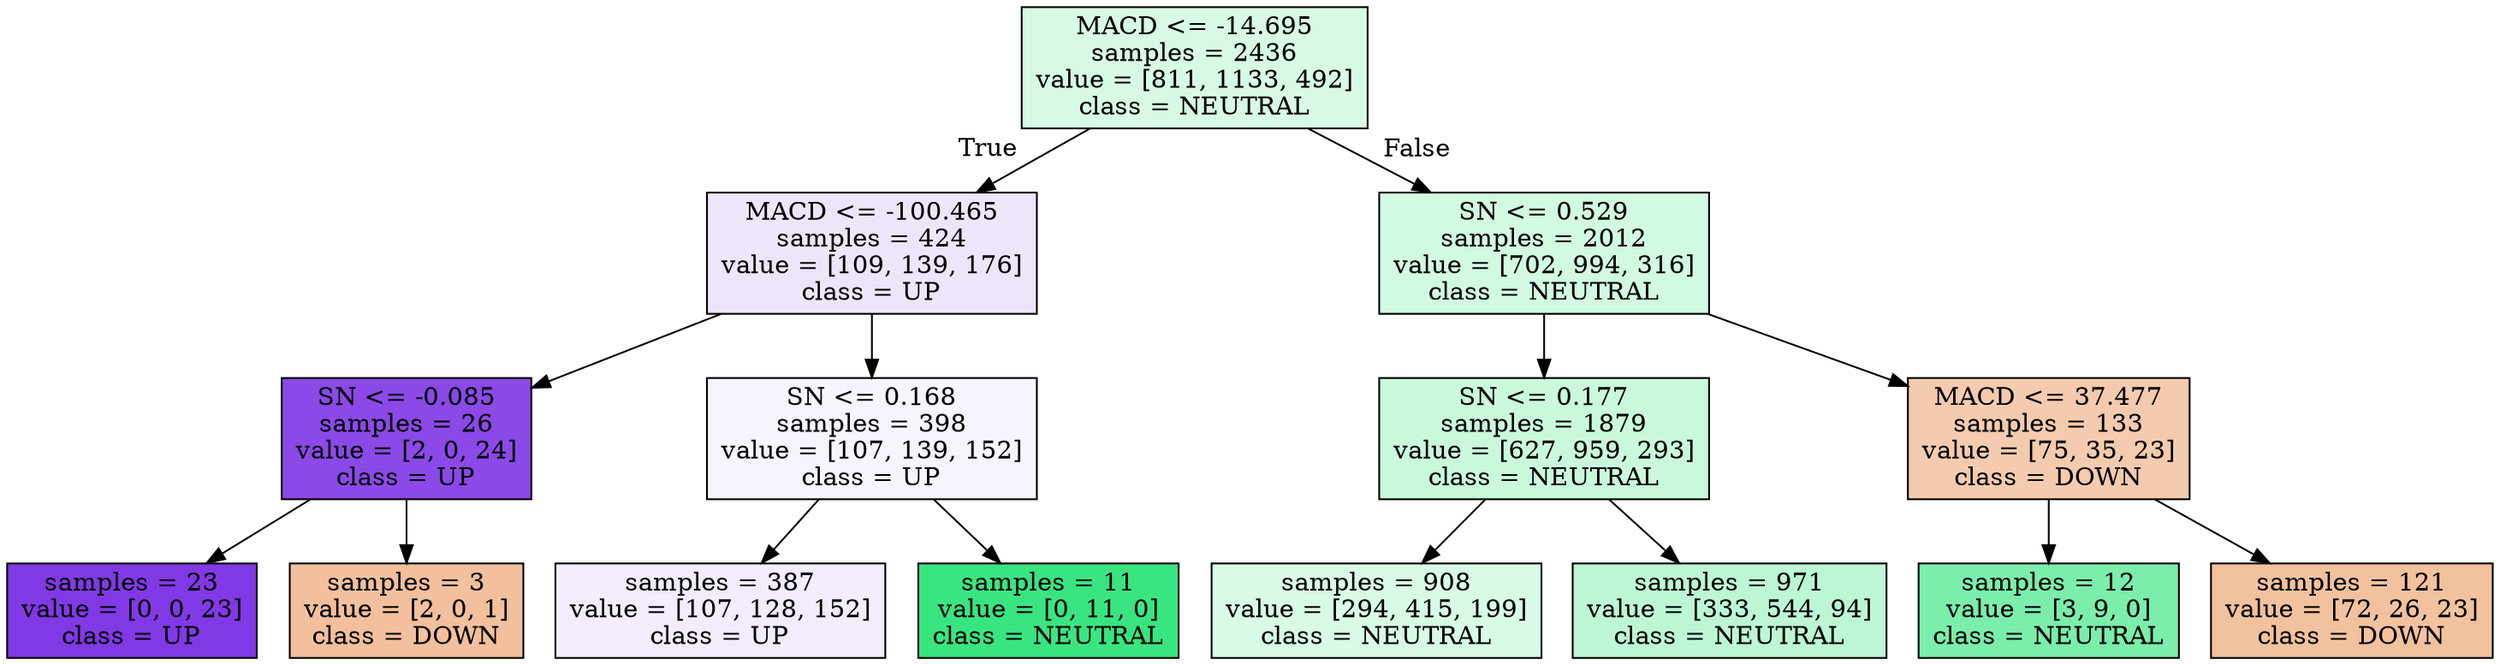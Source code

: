 digraph Tree {
node [shape=box, style="filled", color="black"] ;
0 [label="MACD <= -14.695\nsamples = 2436\nvalue = [811, 1133, 492]\nclass = NEUTRAL", fillcolor="#39e58133"] ;
1 [label="MACD <= -100.465\nsamples = 424\nvalue = [109, 139, 176]\nclass = UP", fillcolor="#8139e521"] ;
0 -> 1 [labeldistance=2.5, labelangle=45, headlabel="True"] ;
2 [label="SN <= -0.085\nsamples = 26\nvalue = [2, 0, 24]\nclass = UP", fillcolor="#8139e5ea"] ;
1 -> 2 ;
3 [label="samples = 23\nvalue = [0, 0, 23]\nclass = UP", fillcolor="#8139e5ff"] ;
2 -> 3 ;
4 [label="samples = 3\nvalue = [2, 0, 1]\nclass = DOWN", fillcolor="#e581397f"] ;
2 -> 4 ;
5 [label="SN <= 0.168\nsamples = 398\nvalue = [107, 139, 152]\nclass = UP", fillcolor="#8139e50d"] ;
1 -> 5 ;
6 [label="samples = 387\nvalue = [107, 128, 152]\nclass = UP", fillcolor="#8139e518"] ;
5 -> 6 ;
7 [label="samples = 11\nvalue = [0, 11, 0]\nclass = NEUTRAL", fillcolor="#39e581ff"] ;
5 -> 7 ;
8 [label="SN <= 0.529\nsamples = 2012\nvalue = [702, 994, 316]\nclass = NEUTRAL", fillcolor="#39e58139"] ;
0 -> 8 [labeldistance=2.5, labelangle=-45, headlabel="False"] ;
9 [label="SN <= 0.177\nsamples = 1879\nvalue = [627, 959, 293]\nclass = NEUTRAL", fillcolor="#39e58144"] ;
8 -> 9 ;
10 [label="samples = 908\nvalue = [294, 415, 199]\nclass = NEUTRAL", fillcolor="#39e58132"] ;
9 -> 10 ;
11 [label="samples = 971\nvalue = [333, 544, 94]\nclass = NEUTRAL", fillcolor="#39e58154"] ;
9 -> 11 ;
12 [label="MACD <= 37.477\nsamples = 133\nvalue = [75, 35, 23]\nclass = DOWN", fillcolor="#e5813968"] ;
8 -> 12 ;
13 [label="samples = 12\nvalue = [3, 9, 0]\nclass = NEUTRAL", fillcolor="#39e581aa"] ;
12 -> 13 ;
14 [label="samples = 121\nvalue = [72, 26, 23]\nclass = DOWN", fillcolor="#e581397b"] ;
12 -> 14 ;
}